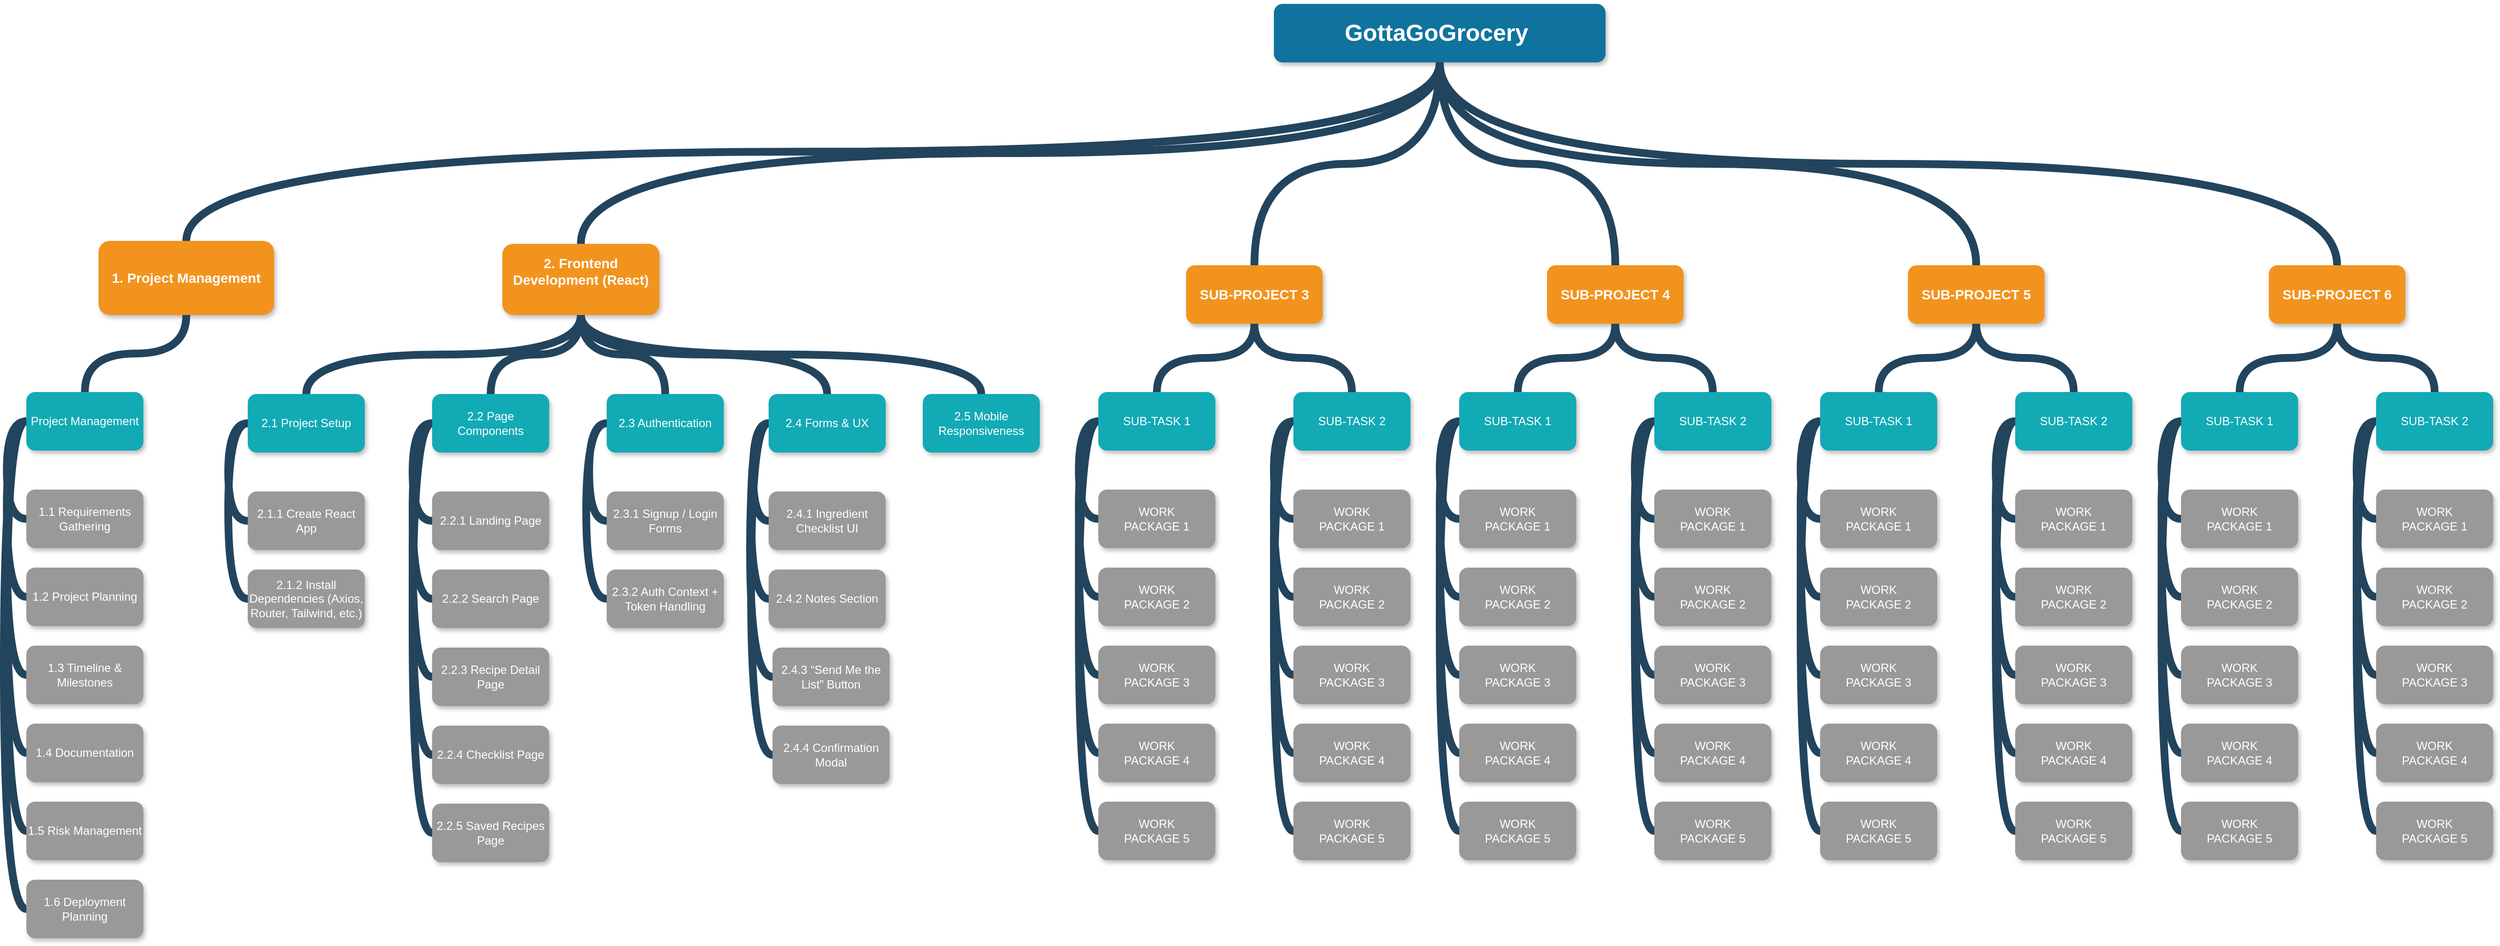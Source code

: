 <mxfile version="28.0.4">
  <diagram name="Page-1" id="riTdyIcI4bcscJIrnPK_">
    <mxGraphModel dx="2898" dy="1643" grid="0" gridSize="10" guides="1" tooltips="1" connect="1" arrows="1" fold="1" page="0" pageScale="1" pageWidth="850" pageHeight="1100" math="0" shadow="0">
      <root>
        <mxCell id="0" />
        <mxCell id="1" parent="0" />
        <mxCell id="iI49a13NivbOvA1MnXWD-1" value="GottaGoGrocery " style="whiteSpace=wrap;rounded=1;shadow=1;fillColor=#10739E;strokeColor=none;fontColor=#FFFFFF;fontStyle=1;fontSize=24" vertex="1" parent="1">
          <mxGeometry x="960" y="-128" width="340" height="60" as="geometry" />
        </mxCell>
        <mxCell id="iI49a13NivbOvA1MnXWD-2" value="1. Project Management" style="whiteSpace=wrap;rounded=1;fillColor=#F2931E;strokeColor=none;shadow=1;fontColor=#FFFFFF;fontStyle=1;fontSize=14" vertex="1" parent="1">
          <mxGeometry x="-245" y="115" width="180" height="76" as="geometry" />
        </mxCell>
        <mxCell id="iI49a13NivbOvA1MnXWD-3" value="2. Frontend Development (React)&#xa;" style="whiteSpace=wrap;rounded=1;fillColor=#F2931E;strokeColor=none;shadow=1;fontColor=#FFFFFF;fontStyle=1;fontSize=14" vertex="1" parent="1">
          <mxGeometry x="169" y="118" width="161" height="73" as="geometry" />
        </mxCell>
        <mxCell id="iI49a13NivbOvA1MnXWD-4" value="SUB-PROJECT 6" style="whiteSpace=wrap;rounded=1;fillColor=#F2931E;strokeColor=none;shadow=1;fontColor=#FFFFFF;fontStyle=1;fontSize=14" vertex="1" parent="1">
          <mxGeometry x="1980" y="140.0" width="140" height="60" as="geometry" />
        </mxCell>
        <mxCell id="iI49a13NivbOvA1MnXWD-5" value="SUB-PROJECT 3" style="whiteSpace=wrap;rounded=1;fillColor=#F2931E;strokeColor=none;shadow=1;fontColor=#FFFFFF;fontStyle=1;fontSize=14" vertex="1" parent="1">
          <mxGeometry x="870" y="140.0" width="140" height="60" as="geometry" />
        </mxCell>
        <mxCell id="iI49a13NivbOvA1MnXWD-6" value="SUB-PROJECT 4" style="whiteSpace=wrap;rounded=1;fillColor=#F2931E;strokeColor=none;shadow=1;fontColor=#FFFFFF;fontStyle=1;fontSize=14" vertex="1" parent="1">
          <mxGeometry x="1240" y="140.0" width="140" height="60" as="geometry" />
        </mxCell>
        <mxCell id="iI49a13NivbOvA1MnXWD-7" value="SUB-PROJECT 5" style="whiteSpace=wrap;rounded=1;fillColor=#F2931E;strokeColor=none;shadow=1;fontColor=#FFFFFF;fontStyle=1;fontSize=14" vertex="1" parent="1">
          <mxGeometry x="1610" y="140.0" width="140" height="60" as="geometry" />
        </mxCell>
        <mxCell id="iI49a13NivbOvA1MnXWD-8" value="Project Management" style="whiteSpace=wrap;rounded=1;fillColor=#12AAB5;strokeColor=none;shadow=1;fontColor=#FFFFFF;" vertex="1" parent="1">
          <mxGeometry x="-319" y="270.0" width="120" height="60" as="geometry" />
        </mxCell>
        <mxCell id="iI49a13NivbOvA1MnXWD-10" value="1.1 Requirements Gathering" style="whiteSpace=wrap;rounded=1;fillColor=#999999;strokeColor=none;shadow=1;fontColor=#FFFFFF;fontStyle=0" vertex="1" parent="1">
          <mxGeometry x="-319.0" y="370.0" width="120" height="60" as="geometry" />
        </mxCell>
        <mxCell id="iI49a13NivbOvA1MnXWD-11" value="1.2 Project Planning" style="whiteSpace=wrap;rounded=1;fillColor=#999999;strokeColor=none;shadow=1;fontColor=#FFFFFF;fontStyle=0" vertex="1" parent="1">
          <mxGeometry x="-319.0" y="450.0" width="120" height="60" as="geometry" />
        </mxCell>
        <mxCell id="iI49a13NivbOvA1MnXWD-12" value="1.3 Timeline &amp; Milestones" style="whiteSpace=wrap;rounded=1;fillColor=#999999;strokeColor=none;shadow=1;fontColor=#FFFFFF;fontStyle=0" vertex="1" parent="1">
          <mxGeometry x="-319.0" y="530.0" width="120" height="60" as="geometry" />
        </mxCell>
        <mxCell id="iI49a13NivbOvA1MnXWD-13" value="1.4 Documentation" style="whiteSpace=wrap;rounded=1;fillColor=#999999;strokeColor=none;shadow=1;fontColor=#FFFFFF;fontStyle=0" vertex="1" parent="1">
          <mxGeometry x="-319.0" y="610.0" width="120" height="60" as="geometry" />
        </mxCell>
        <mxCell id="iI49a13NivbOvA1MnXWD-14" value="1.5 Risk Management" style="whiteSpace=wrap;rounded=1;fillColor=#999999;strokeColor=none;shadow=1;fontColor=#FFFFFF;fontStyle=0" vertex="1" parent="1">
          <mxGeometry x="-319.0" y="690.0" width="120" height="60" as="geometry" />
        </mxCell>
        <mxCell id="iI49a13NivbOvA1MnXWD-20" value="2.1 Project Setup" style="whiteSpace=wrap;rounded=1;fillColor=#12AAB5;strokeColor=none;shadow=1;fontColor=#FFFFFF;" vertex="1" parent="1">
          <mxGeometry x="-92.0" y="272.0" width="120" height="60" as="geometry" />
        </mxCell>
        <mxCell id="iI49a13NivbOvA1MnXWD-21" value="2.2 Page Components" style="whiteSpace=wrap;rounded=1;fillColor=#12AAB5;strokeColor=none;shadow=1;fontColor=#FFFFFF;" vertex="1" parent="1">
          <mxGeometry x="97.0" y="272.0" width="120" height="60" as="geometry" />
        </mxCell>
        <mxCell id="iI49a13NivbOvA1MnXWD-22" value="2.1.1 Create React App" style="whiteSpace=wrap;rounded=1;fillColor=#999999;strokeColor=none;shadow=1;fontColor=#FFFFFF;fontStyle=0" vertex="1" parent="1">
          <mxGeometry x="-92.0" y="372.0" width="120" height="60" as="geometry" />
        </mxCell>
        <mxCell id="iI49a13NivbOvA1MnXWD-23" value="2.1.2 Install Dependencies (Axios, Router, Tailwind, etc.)" style="whiteSpace=wrap;rounded=1;fillColor=#999999;strokeColor=none;shadow=1;fontColor=#FFFFFF;fontStyle=0" vertex="1" parent="1">
          <mxGeometry x="-92.0" y="452.0" width="120" height="60" as="geometry" />
        </mxCell>
        <mxCell id="iI49a13NivbOvA1MnXWD-27" value="2.2.1 Landing Page" style="whiteSpace=wrap;rounded=1;fillColor=#999999;strokeColor=none;shadow=1;fontColor=#FFFFFF;fontStyle=0" vertex="1" parent="1">
          <mxGeometry x="97.0" y="372.0" width="120" height="60" as="geometry" />
        </mxCell>
        <mxCell id="iI49a13NivbOvA1MnXWD-28" value="2.2.2 Search Page" style="whiteSpace=wrap;rounded=1;fillColor=#999999;strokeColor=none;shadow=1;fontColor=#FFFFFF;fontStyle=0" vertex="1" parent="1">
          <mxGeometry x="97.0" y="452.0" width="120" height="60" as="geometry" />
        </mxCell>
        <mxCell id="iI49a13NivbOvA1MnXWD-29" value="2.2.3 Recipe Detail Page" style="whiteSpace=wrap;rounded=1;fillColor=#999999;strokeColor=none;shadow=1;fontColor=#FFFFFF;fontStyle=0" vertex="1" parent="1">
          <mxGeometry x="97.0" y="532.0" width="120" height="60" as="geometry" />
        </mxCell>
        <mxCell id="iI49a13NivbOvA1MnXWD-30" value="2.2.4 Checklist Page" style="whiteSpace=wrap;rounded=1;fillColor=#999999;strokeColor=none;shadow=1;fontColor=#FFFFFF;fontStyle=0" vertex="1" parent="1">
          <mxGeometry x="97.0" y="612.0" width="120" height="60" as="geometry" />
        </mxCell>
        <mxCell id="iI49a13NivbOvA1MnXWD-31" value="2.2.5 Saved Recipes Page" style="whiteSpace=wrap;rounded=1;fillColor=#999999;strokeColor=none;shadow=1;fontColor=#FFFFFF;fontStyle=0" vertex="1" parent="1">
          <mxGeometry x="97.0" y="692.0" width="120" height="60" as="geometry" />
        </mxCell>
        <mxCell id="iI49a13NivbOvA1MnXWD-32" value="" style="edgeStyle=elbowEdgeStyle;elbow=vertical;rounded=0;fontColor=#000000;endArrow=none;endFill=0;strokeWidth=8;strokeColor=#23445D;fontSize=12;startSize=8;endSize=8;curved=1;" edge="1" parent="1" source="iI49a13NivbOvA1MnXWD-2" target="iI49a13NivbOvA1MnXWD-8">
          <mxGeometry width="100" height="100" relative="1" as="geometry">
            <mxPoint x="-385" y="235" as="sourcePoint" />
            <mxPoint x="-285" y="135" as="targetPoint" />
          </mxGeometry>
        </mxCell>
        <mxCell id="iI49a13NivbOvA1MnXWD-34" value="" style="edgeStyle=elbowEdgeStyle;elbow=horizontal;rounded=0;fontColor=#000000;endArrow=none;endFill=0;strokeWidth=8;strokeColor=#23445D;fontSize=12;startSize=8;endSize=8;curved=1;" edge="1" parent="1" source="iI49a13NivbOvA1MnXWD-8" target="iI49a13NivbOvA1MnXWD-10">
          <mxGeometry width="100" height="100" relative="1" as="geometry">
            <mxPoint x="-379" y="450" as="sourcePoint" />
            <mxPoint x="-279" y="350" as="targetPoint" />
            <Array as="points">
              <mxPoint x="-339" y="350" />
            </Array>
          </mxGeometry>
        </mxCell>
        <mxCell id="iI49a13NivbOvA1MnXWD-35" value="" style="edgeStyle=elbowEdgeStyle;elbow=horizontal;rounded=0;fontColor=#000000;endArrow=none;endFill=0;strokeWidth=8;strokeColor=#23445D;fontSize=12;startSize=8;endSize=8;curved=1;" edge="1" parent="1" source="iI49a13NivbOvA1MnXWD-8" target="iI49a13NivbOvA1MnXWD-11">
          <mxGeometry width="100" height="100" relative="1" as="geometry">
            <mxPoint x="-309" y="310" as="sourcePoint" />
            <mxPoint x="-309" y="410" as="targetPoint" />
            <Array as="points">
              <mxPoint x="-339" y="370" />
            </Array>
          </mxGeometry>
        </mxCell>
        <mxCell id="iI49a13NivbOvA1MnXWD-36" value="" style="edgeStyle=elbowEdgeStyle;elbow=horizontal;rounded=0;fontColor=#000000;endArrow=none;endFill=0;strokeWidth=8;strokeColor=#23445D;fontSize=12;startSize=8;endSize=8;curved=1;" edge="1" parent="1" source="iI49a13NivbOvA1MnXWD-8" target="iI49a13NivbOvA1MnXWD-14">
          <mxGeometry width="100" height="100" relative="1" as="geometry">
            <mxPoint x="-309" y="310" as="sourcePoint" />
            <mxPoint x="-309" y="410" as="targetPoint" />
            <Array as="points">
              <mxPoint x="-339" y="510" />
            </Array>
          </mxGeometry>
        </mxCell>
        <mxCell id="iI49a13NivbOvA1MnXWD-37" value="" style="edgeStyle=elbowEdgeStyle;elbow=horizontal;rounded=0;fontColor=#000000;endArrow=none;endFill=0;strokeWidth=8;strokeColor=#23445D;fontSize=12;startSize=8;endSize=8;curved=1;" edge="1" parent="1" source="iI49a13NivbOvA1MnXWD-8" target="iI49a13NivbOvA1MnXWD-13">
          <mxGeometry width="100" height="100" relative="1" as="geometry">
            <mxPoint x="-289" y="330" as="sourcePoint" />
            <mxPoint x="-289" y="430" as="targetPoint" />
            <Array as="points">
              <mxPoint x="-339" y="380" />
            </Array>
          </mxGeometry>
        </mxCell>
        <mxCell id="iI49a13NivbOvA1MnXWD-38" value="" style="edgeStyle=elbowEdgeStyle;elbow=horizontal;rounded=0;fontColor=#000000;endArrow=none;endFill=0;strokeWidth=8;strokeColor=#23445D;fontSize=12;startSize=8;endSize=8;curved=1;" edge="1" parent="1" source="iI49a13NivbOvA1MnXWD-8" target="iI49a13NivbOvA1MnXWD-12">
          <mxGeometry width="100" height="100" relative="1" as="geometry">
            <mxPoint x="-279" y="340" as="sourcePoint" />
            <mxPoint x="-279" y="440" as="targetPoint" />
            <Array as="points">
              <mxPoint x="-339" y="400" />
            </Array>
          </mxGeometry>
        </mxCell>
        <mxCell id="iI49a13NivbOvA1MnXWD-44" value="" style="edgeStyle=elbowEdgeStyle;elbow=vertical;rounded=0;fontColor=#000000;endArrow=none;endFill=0;strokeWidth=8;strokeColor=#23445D;fontSize=12;startSize=8;endSize=8;curved=1;" edge="1" parent="1" source="iI49a13NivbOvA1MnXWD-3" target="iI49a13NivbOvA1MnXWD-20">
          <mxGeometry width="100" height="100" relative="1" as="geometry">
            <mxPoint x="-85" y="193.0" as="sourcePoint" />
            <mxPoint x="-185" y="263" as="targetPoint" />
          </mxGeometry>
        </mxCell>
        <mxCell id="iI49a13NivbOvA1MnXWD-45" value="" style="edgeStyle=elbowEdgeStyle;elbow=vertical;rounded=0;fontColor=#000000;endArrow=none;endFill=0;strokeWidth=8;strokeColor=#23445D;fontSize=12;startSize=8;endSize=8;curved=1;" edge="1" parent="1" source="iI49a13NivbOvA1MnXWD-3" target="iI49a13NivbOvA1MnXWD-21">
          <mxGeometry width="100" height="100" relative="1" as="geometry">
            <mxPoint x="-85" y="193.0" as="sourcePoint" />
            <mxPoint x="15" y="263" as="targetPoint" />
          </mxGeometry>
        </mxCell>
        <mxCell id="iI49a13NivbOvA1MnXWD-46" value="" style="edgeStyle=elbowEdgeStyle;elbow=horizontal;rounded=0;fontColor=#000000;endArrow=none;endFill=0;strokeWidth=8;strokeColor=#23445D;fontSize=12;startSize=8;endSize=8;curved=1;" edge="1" parent="1" source="iI49a13NivbOvA1MnXWD-20" target="iI49a13NivbOvA1MnXWD-22">
          <mxGeometry width="100" height="100" relative="1" as="geometry">
            <mxPoint x="-112" y="302.0" as="sourcePoint" />
            <mxPoint x="-102.0" y="402" as="targetPoint" />
            <Array as="points">
              <mxPoint x="-112" y="352" />
            </Array>
          </mxGeometry>
        </mxCell>
        <mxCell id="iI49a13NivbOvA1MnXWD-47" value="" style="edgeStyle=elbowEdgeStyle;elbow=horizontal;rounded=0;fontColor=#000000;endArrow=none;endFill=0;strokeWidth=8;strokeColor=#23445D;fontSize=12;startSize=8;endSize=8;curved=1;" edge="1" parent="1" source="iI49a13NivbOvA1MnXWD-20" target="iI49a13NivbOvA1MnXWD-23">
          <mxGeometry width="100" height="100" relative="1" as="geometry">
            <mxPoint x="-102" y="302" as="sourcePoint" />
            <mxPoint x="-102.0" y="482" as="targetPoint" />
            <Array as="points">
              <mxPoint x="-112" y="392" />
            </Array>
          </mxGeometry>
        </mxCell>
        <mxCell id="iI49a13NivbOvA1MnXWD-51" value="" style="edgeStyle=elbowEdgeStyle;elbow=horizontal;rounded=0;fontColor=#000000;endArrow=none;endFill=0;strokeWidth=8;strokeColor=#23445D;fontSize=12;startSize=8;endSize=8;curved=1;" edge="1" parent="1" source="iI49a13NivbOvA1MnXWD-21" target="iI49a13NivbOvA1MnXWD-27">
          <mxGeometry width="100" height="100" relative="1" as="geometry">
            <mxPoint x="67" y="302.0" as="sourcePoint" />
            <mxPoint x="77.0" y="402" as="targetPoint" />
            <Array as="points">
              <mxPoint x="77" y="352" />
            </Array>
          </mxGeometry>
        </mxCell>
        <mxCell id="iI49a13NivbOvA1MnXWD-52" value="" style="edgeStyle=elbowEdgeStyle;elbow=horizontal;rounded=0;fontColor=#000000;endArrow=none;endFill=0;strokeWidth=8;strokeColor=#23445D;fontSize=12;startSize=8;endSize=8;curved=1;" edge="1" parent="1" source="iI49a13NivbOvA1MnXWD-21" target="iI49a13NivbOvA1MnXWD-28">
          <mxGeometry width="100" height="100" relative="1" as="geometry">
            <mxPoint x="77" y="302" as="sourcePoint" />
            <mxPoint x="77.0" y="482" as="targetPoint" />
            <Array as="points">
              <mxPoint x="77" y="392" />
            </Array>
          </mxGeometry>
        </mxCell>
        <mxCell id="iI49a13NivbOvA1MnXWD-53" value="" style="edgeStyle=elbowEdgeStyle;elbow=horizontal;rounded=0;fontColor=#000000;endArrow=none;endFill=0;strokeWidth=8;strokeColor=#23445D;fontSize=12;startSize=8;endSize=8;curved=1;" edge="1" parent="1" source="iI49a13NivbOvA1MnXWD-21" target="iI49a13NivbOvA1MnXWD-31">
          <mxGeometry width="100" height="100" relative="1" as="geometry">
            <mxPoint x="77" y="302" as="sourcePoint" />
            <mxPoint x="77" y="722" as="targetPoint" />
            <Array as="points">
              <mxPoint x="77" y="512" />
            </Array>
          </mxGeometry>
        </mxCell>
        <mxCell id="iI49a13NivbOvA1MnXWD-54" value="" style="edgeStyle=elbowEdgeStyle;elbow=horizontal;rounded=0;fontColor=#000000;endArrow=none;endFill=0;strokeWidth=8;strokeColor=#23445D;fontSize=12;startSize=8;endSize=8;curved=1;" edge="1" parent="1" source="iI49a13NivbOvA1MnXWD-21" target="iI49a13NivbOvA1MnXWD-30">
          <mxGeometry width="100" height="100" relative="1" as="geometry">
            <mxPoint x="77" y="302" as="sourcePoint" />
            <mxPoint x="77" y="642" as="targetPoint" />
            <Array as="points">
              <mxPoint x="77" y="472" />
            </Array>
          </mxGeometry>
        </mxCell>
        <mxCell id="iI49a13NivbOvA1MnXWD-55" value="" style="edgeStyle=elbowEdgeStyle;elbow=horizontal;rounded=0;fontColor=#000000;endArrow=none;endFill=0;strokeWidth=8;strokeColor=#23445D;fontSize=12;startSize=8;endSize=8;curved=1;" edge="1" parent="1" source="iI49a13NivbOvA1MnXWD-21" target="iI49a13NivbOvA1MnXWD-29">
          <mxGeometry width="100" height="100" relative="1" as="geometry">
            <mxPoint x="77" y="302" as="sourcePoint" />
            <mxPoint x="77.0" y="562" as="targetPoint" />
            <Array as="points">
              <mxPoint x="77" y="442" />
            </Array>
          </mxGeometry>
        </mxCell>
        <mxCell id="iI49a13NivbOvA1MnXWD-56" value="SUB-TASK 1" style="whiteSpace=wrap;rounded=1;fillColor=#12AAB5;strokeColor=none;shadow=1;fontColor=#FFFFFF;" vertex="1" parent="1">
          <mxGeometry x="780.0" y="270.0" width="120" height="60" as="geometry" />
        </mxCell>
        <mxCell id="iI49a13NivbOvA1MnXWD-57" value="SUB-TASK 2" style="whiteSpace=wrap;rounded=1;fillColor=#12AAB5;strokeColor=none;shadow=1;fontColor=#FFFFFF;" vertex="1" parent="1">
          <mxGeometry x="980.0" y="270.0" width="120" height="60" as="geometry" />
        </mxCell>
        <mxCell id="iI49a13NivbOvA1MnXWD-58" value="WORK&#xa;PACKAGE 1" style="whiteSpace=wrap;rounded=1;fillColor=#999999;strokeColor=none;shadow=1;fontColor=#FFFFFF;fontStyle=0" vertex="1" parent="1">
          <mxGeometry x="780.0" y="370.0" width="120" height="60" as="geometry" />
        </mxCell>
        <mxCell id="iI49a13NivbOvA1MnXWD-59" value="WORK&#xa;PACKAGE 2" style="whiteSpace=wrap;rounded=1;fillColor=#999999;strokeColor=none;shadow=1;fontColor=#FFFFFF;fontStyle=0" vertex="1" parent="1">
          <mxGeometry x="780.0" y="450.0" width="120" height="60" as="geometry" />
        </mxCell>
        <mxCell id="iI49a13NivbOvA1MnXWD-60" value="WORK&#xa;PACKAGE 3" style="whiteSpace=wrap;rounded=1;fillColor=#999999;strokeColor=none;shadow=1;fontColor=#FFFFFF;fontStyle=0" vertex="1" parent="1">
          <mxGeometry x="780.0" y="530.0" width="120" height="60" as="geometry" />
        </mxCell>
        <mxCell id="iI49a13NivbOvA1MnXWD-61" value="WORK&#xa;PACKAGE 4" style="whiteSpace=wrap;rounded=1;fillColor=#999999;strokeColor=none;shadow=1;fontColor=#FFFFFF;fontStyle=0" vertex="1" parent="1">
          <mxGeometry x="780" y="610.0" width="120" height="60" as="geometry" />
        </mxCell>
        <mxCell id="iI49a13NivbOvA1MnXWD-62" value="WORK&#xa;PACKAGE 5" style="whiteSpace=wrap;rounded=1;fillColor=#999999;strokeColor=none;shadow=1;fontColor=#FFFFFF;fontStyle=0" vertex="1" parent="1">
          <mxGeometry x="780.0" y="690.0" width="120" height="60" as="geometry" />
        </mxCell>
        <mxCell id="iI49a13NivbOvA1MnXWD-63" value="WORK&#xa;PACKAGE 1" style="whiteSpace=wrap;rounded=1;fillColor=#999999;strokeColor=none;shadow=1;fontColor=#FFFFFF;fontStyle=0" vertex="1" parent="1">
          <mxGeometry x="980.0" y="370.0" width="120" height="60" as="geometry" />
        </mxCell>
        <mxCell id="iI49a13NivbOvA1MnXWD-64" value="WORK&#xa;PACKAGE 2" style="whiteSpace=wrap;rounded=1;fillColor=#999999;strokeColor=none;shadow=1;fontColor=#FFFFFF;fontStyle=0" vertex="1" parent="1">
          <mxGeometry x="980.0" y="450.0" width="120" height="60" as="geometry" />
        </mxCell>
        <mxCell id="iI49a13NivbOvA1MnXWD-65" value="WORK&#xa;PACKAGE 3" style="whiteSpace=wrap;rounded=1;fillColor=#999999;strokeColor=none;shadow=1;fontColor=#FFFFFF;fontStyle=0" vertex="1" parent="1">
          <mxGeometry x="980.0" y="530.0" width="120" height="60" as="geometry" />
        </mxCell>
        <mxCell id="iI49a13NivbOvA1MnXWD-66" value="WORK&#xa;PACKAGE 4" style="whiteSpace=wrap;rounded=1;fillColor=#999999;strokeColor=none;shadow=1;fontColor=#FFFFFF;fontStyle=0" vertex="1" parent="1">
          <mxGeometry x="980.0" y="610.0" width="120" height="60" as="geometry" />
        </mxCell>
        <mxCell id="iI49a13NivbOvA1MnXWD-67" value="WORK&#xa;PACKAGE 5" style="whiteSpace=wrap;rounded=1;fillColor=#999999;strokeColor=none;shadow=1;fontColor=#FFFFFF;fontStyle=0" vertex="1" parent="1">
          <mxGeometry x="980.0" y="690.0" width="120" height="60" as="geometry" />
        </mxCell>
        <mxCell id="iI49a13NivbOvA1MnXWD-68" value="" style="edgeStyle=elbowEdgeStyle;elbow=horizontal;rounded=0;fontColor=#000000;endArrow=none;endFill=0;strokeWidth=8;strokeColor=#23445D;fontSize=12;startSize=8;endSize=8;curved=1;" edge="1" parent="1" source="iI49a13NivbOvA1MnXWD-56" target="iI49a13NivbOvA1MnXWD-58">
          <mxGeometry width="100" height="100" relative="1" as="geometry">
            <mxPoint x="760" y="300.0" as="sourcePoint" />
            <mxPoint x="770.0" y="400" as="targetPoint" />
            <Array as="points">
              <mxPoint x="760" y="350" />
            </Array>
          </mxGeometry>
        </mxCell>
        <mxCell id="iI49a13NivbOvA1MnXWD-69" value="" style="edgeStyle=elbowEdgeStyle;elbow=horizontal;rounded=0;fontColor=#000000;endArrow=none;endFill=0;strokeWidth=8;strokeColor=#23445D;fontSize=12;startSize=8;endSize=8;curved=1;" edge="1" parent="1" source="iI49a13NivbOvA1MnXWD-56" target="iI49a13NivbOvA1MnXWD-59">
          <mxGeometry width="100" height="100" relative="1" as="geometry">
            <mxPoint x="770" y="300" as="sourcePoint" />
            <mxPoint x="770.0" y="480" as="targetPoint" />
            <Array as="points">
              <mxPoint x="760" y="390" />
            </Array>
          </mxGeometry>
        </mxCell>
        <mxCell id="iI49a13NivbOvA1MnXWD-70" value="" style="edgeStyle=elbowEdgeStyle;elbow=horizontal;rounded=0;fontColor=#000000;endArrow=none;endFill=0;strokeWidth=8;strokeColor=#23445D;fontSize=12;startSize=8;endSize=8;curved=1;" edge="1" parent="1" source="iI49a13NivbOvA1MnXWD-56" target="iI49a13NivbOvA1MnXWD-62">
          <mxGeometry width="100" height="100" relative="1" as="geometry">
            <mxPoint x="770" y="300" as="sourcePoint" />
            <mxPoint x="770" y="720" as="targetPoint" />
            <Array as="points">
              <mxPoint x="760" y="520" />
            </Array>
          </mxGeometry>
        </mxCell>
        <mxCell id="iI49a13NivbOvA1MnXWD-71" value="" style="edgeStyle=elbowEdgeStyle;elbow=horizontal;rounded=0;fontColor=#000000;endArrow=none;endFill=0;strokeWidth=8;strokeColor=#23445D;fontSize=12;startSize=8;endSize=8;curved=1;" edge="1" parent="1" source="iI49a13NivbOvA1MnXWD-56" target="iI49a13NivbOvA1MnXWD-61">
          <mxGeometry width="100" height="100" relative="1" as="geometry">
            <mxPoint x="770" y="300" as="sourcePoint" />
            <mxPoint x="770" y="640" as="targetPoint" />
            <Array as="points">
              <mxPoint x="760" y="470" />
            </Array>
          </mxGeometry>
        </mxCell>
        <mxCell id="iI49a13NivbOvA1MnXWD-72" value="" style="edgeStyle=elbowEdgeStyle;elbow=horizontal;rounded=0;fontColor=#000000;endArrow=none;endFill=0;strokeWidth=8;strokeColor=#23445D;fontSize=12;startSize=8;endSize=8;curved=1;" edge="1" parent="1" source="iI49a13NivbOvA1MnXWD-56" target="iI49a13NivbOvA1MnXWD-60">
          <mxGeometry width="100" height="100" relative="1" as="geometry">
            <mxPoint x="770" y="300" as="sourcePoint" />
            <mxPoint x="770.0" y="560" as="targetPoint" />
            <Array as="points">
              <mxPoint x="760" y="440" />
            </Array>
          </mxGeometry>
        </mxCell>
        <mxCell id="iI49a13NivbOvA1MnXWD-73" value="" style="edgeStyle=elbowEdgeStyle;elbow=horizontal;rounded=0;fontColor=#000000;endArrow=none;endFill=0;strokeWidth=8;strokeColor=#23445D;fontSize=12;startSize=8;endSize=8;curved=1;" edge="1" parent="1" source="iI49a13NivbOvA1MnXWD-57" target="iI49a13NivbOvA1MnXWD-63">
          <mxGeometry width="100" height="100" relative="1" as="geometry">
            <mxPoint x="950" y="300.0" as="sourcePoint" />
            <mxPoint x="960.0" y="400" as="targetPoint" />
            <Array as="points">
              <mxPoint x="960" y="350" />
            </Array>
          </mxGeometry>
        </mxCell>
        <mxCell id="iI49a13NivbOvA1MnXWD-74" value="" style="edgeStyle=elbowEdgeStyle;elbow=horizontal;rounded=0;fontColor=#000000;endArrow=none;endFill=0;strokeWidth=8;strokeColor=#23445D;fontSize=12;startSize=8;endSize=8;curved=1;" edge="1" parent="1" source="iI49a13NivbOvA1MnXWD-57" target="iI49a13NivbOvA1MnXWD-64">
          <mxGeometry width="100" height="100" relative="1" as="geometry">
            <mxPoint x="960" y="300" as="sourcePoint" />
            <mxPoint x="960.0" y="480" as="targetPoint" />
            <Array as="points">
              <mxPoint x="960" y="390" />
            </Array>
          </mxGeometry>
        </mxCell>
        <mxCell id="iI49a13NivbOvA1MnXWD-75" value="" style="edgeStyle=elbowEdgeStyle;elbow=horizontal;rounded=0;fontColor=#000000;endArrow=none;endFill=0;strokeWidth=8;strokeColor=#23445D;fontSize=12;startSize=8;endSize=8;curved=1;" edge="1" parent="1" source="iI49a13NivbOvA1MnXWD-57" target="iI49a13NivbOvA1MnXWD-67">
          <mxGeometry width="100" height="100" relative="1" as="geometry">
            <mxPoint x="960" y="300" as="sourcePoint" />
            <mxPoint x="960" y="720" as="targetPoint" />
            <Array as="points">
              <mxPoint x="960" y="510" />
            </Array>
          </mxGeometry>
        </mxCell>
        <mxCell id="iI49a13NivbOvA1MnXWD-76" value="" style="edgeStyle=elbowEdgeStyle;elbow=horizontal;rounded=0;fontColor=#000000;endArrow=none;endFill=0;strokeWidth=8;strokeColor=#23445D;fontSize=12;startSize=8;endSize=8;curved=1;" edge="1" parent="1" source="iI49a13NivbOvA1MnXWD-57" target="iI49a13NivbOvA1MnXWD-66">
          <mxGeometry width="100" height="100" relative="1" as="geometry">
            <mxPoint x="960" y="300" as="sourcePoint" />
            <mxPoint x="960" y="640" as="targetPoint" />
            <Array as="points">
              <mxPoint x="960" y="470" />
            </Array>
          </mxGeometry>
        </mxCell>
        <mxCell id="iI49a13NivbOvA1MnXWD-77" value="" style="edgeStyle=elbowEdgeStyle;elbow=horizontal;rounded=0;fontColor=#000000;endArrow=none;endFill=0;strokeWidth=8;strokeColor=#23445D;fontSize=12;startSize=8;endSize=8;curved=1;" edge="1" parent="1" source="iI49a13NivbOvA1MnXWD-57" target="iI49a13NivbOvA1MnXWD-65">
          <mxGeometry width="100" height="100" relative="1" as="geometry">
            <mxPoint x="960" y="300" as="sourcePoint" />
            <mxPoint x="960.0" y="560" as="targetPoint" />
            <Array as="points">
              <mxPoint x="960" y="440" />
            </Array>
          </mxGeometry>
        </mxCell>
        <mxCell id="iI49a13NivbOvA1MnXWD-78" value="SUB-TASK 1" style="whiteSpace=wrap;rounded=1;fillColor=#12AAB5;strokeColor=none;shadow=1;fontColor=#FFFFFF;" vertex="1" parent="1">
          <mxGeometry x="1150.0" y="270.0" width="120" height="60" as="geometry" />
        </mxCell>
        <mxCell id="iI49a13NivbOvA1MnXWD-79" value="SUB-TASK 2" style="whiteSpace=wrap;rounded=1;fillColor=#12AAB5;strokeColor=none;shadow=1;fontColor=#FFFFFF;" vertex="1" parent="1">
          <mxGeometry x="1350.0" y="270.0" width="120" height="60" as="geometry" />
        </mxCell>
        <mxCell id="iI49a13NivbOvA1MnXWD-80" value="WORK&#xa;PACKAGE 1" style="whiteSpace=wrap;rounded=1;fillColor=#999999;strokeColor=none;shadow=1;fontColor=#FFFFFF;fontStyle=0" vertex="1" parent="1">
          <mxGeometry x="1150.0" y="370.0" width="120" height="60" as="geometry" />
        </mxCell>
        <mxCell id="iI49a13NivbOvA1MnXWD-81" value="WORK&#xa;PACKAGE 2" style="whiteSpace=wrap;rounded=1;fillColor=#999999;strokeColor=none;shadow=1;fontColor=#FFFFFF;fontStyle=0" vertex="1" parent="1">
          <mxGeometry x="1150" y="450.0" width="120" height="60" as="geometry" />
        </mxCell>
        <mxCell id="iI49a13NivbOvA1MnXWD-82" value="WORK&#xa;PACKAGE 3" style="whiteSpace=wrap;rounded=1;fillColor=#999999;strokeColor=none;shadow=1;fontColor=#FFFFFF;fontStyle=0" vertex="1" parent="1">
          <mxGeometry x="1150.0" y="530.0" width="120" height="60" as="geometry" />
        </mxCell>
        <mxCell id="iI49a13NivbOvA1MnXWD-83" value="WORK&#xa;PACKAGE 4" style="whiteSpace=wrap;rounded=1;fillColor=#999999;strokeColor=none;shadow=1;fontColor=#FFFFFF;fontStyle=0" vertex="1" parent="1">
          <mxGeometry x="1150" y="610.0" width="120" height="60" as="geometry" />
        </mxCell>
        <mxCell id="iI49a13NivbOvA1MnXWD-84" value="WORK&#xa;PACKAGE 5" style="whiteSpace=wrap;rounded=1;fillColor=#999999;strokeColor=none;shadow=1;fontColor=#FFFFFF;fontStyle=0" vertex="1" parent="1">
          <mxGeometry x="1150" y="690.0" width="120" height="60" as="geometry" />
        </mxCell>
        <mxCell id="iI49a13NivbOvA1MnXWD-85" value="WORK&#xa;PACKAGE 1" style="whiteSpace=wrap;rounded=1;fillColor=#999999;strokeColor=none;shadow=1;fontColor=#FFFFFF;fontStyle=0" vertex="1" parent="1">
          <mxGeometry x="1350.0" y="370.0" width="120" height="60" as="geometry" />
        </mxCell>
        <mxCell id="iI49a13NivbOvA1MnXWD-86" value="WORK&#xa;PACKAGE 2" style="whiteSpace=wrap;rounded=1;fillColor=#999999;strokeColor=none;shadow=1;fontColor=#FFFFFF;fontStyle=0" vertex="1" parent="1">
          <mxGeometry x="1350.0" y="450.0" width="120" height="60" as="geometry" />
        </mxCell>
        <mxCell id="iI49a13NivbOvA1MnXWD-87" value="WORK&#xa;PACKAGE 3" style="whiteSpace=wrap;rounded=1;fillColor=#999999;strokeColor=none;shadow=1;fontColor=#FFFFFF;fontStyle=0" vertex="1" parent="1">
          <mxGeometry x="1350.0" y="530.0" width="120" height="60" as="geometry" />
        </mxCell>
        <mxCell id="iI49a13NivbOvA1MnXWD-88" value="WORK&#xa;PACKAGE 4" style="whiteSpace=wrap;rounded=1;fillColor=#999999;strokeColor=none;shadow=1;fontColor=#FFFFFF;fontStyle=0" vertex="1" parent="1">
          <mxGeometry x="1350.0" y="610.0" width="120" height="60" as="geometry" />
        </mxCell>
        <mxCell id="iI49a13NivbOvA1MnXWD-89" value="WORK&#xa;PACKAGE 5" style="whiteSpace=wrap;rounded=1;fillColor=#999999;strokeColor=none;shadow=1;fontColor=#FFFFFF;fontStyle=0" vertex="1" parent="1">
          <mxGeometry x="1350.0" y="690.0" width="120" height="60" as="geometry" />
        </mxCell>
        <mxCell id="iI49a13NivbOvA1MnXWD-90" value="" style="edgeStyle=elbowEdgeStyle;elbow=horizontal;rounded=0;fontColor=#000000;endArrow=none;endFill=0;strokeWidth=8;strokeColor=#23445D;fontSize=12;startSize=8;endSize=8;curved=1;" edge="1" parent="1" source="iI49a13NivbOvA1MnXWD-78" target="iI49a13NivbOvA1MnXWD-80">
          <mxGeometry width="100" height="100" relative="1" as="geometry">
            <mxPoint x="1130" y="300.0" as="sourcePoint" />
            <mxPoint x="1140.0" y="400.0" as="targetPoint" />
            <Array as="points">
              <mxPoint x="1130" y="350.0" />
            </Array>
          </mxGeometry>
        </mxCell>
        <mxCell id="iI49a13NivbOvA1MnXWD-91" value="" style="edgeStyle=elbowEdgeStyle;elbow=horizontal;rounded=0;fontColor=#000000;endArrow=none;endFill=0;strokeWidth=8;strokeColor=#23445D;fontSize=12;startSize=8;endSize=8;curved=1;" edge="1" parent="1" source="iI49a13NivbOvA1MnXWD-78" target="iI49a13NivbOvA1MnXWD-81">
          <mxGeometry width="100" height="100" relative="1" as="geometry">
            <mxPoint x="1140" y="300.0" as="sourcePoint" />
            <mxPoint x="1140.0" y="480.0" as="targetPoint" />
            <Array as="points">
              <mxPoint x="1130" y="390.0" />
            </Array>
          </mxGeometry>
        </mxCell>
        <mxCell id="iI49a13NivbOvA1MnXWD-92" value="" style="edgeStyle=elbowEdgeStyle;elbow=horizontal;rounded=0;fontColor=#000000;endArrow=none;endFill=0;strokeWidth=8;strokeColor=#23445D;fontSize=12;startSize=8;endSize=8;curved=1;" edge="1" parent="1" source="iI49a13NivbOvA1MnXWD-78" target="iI49a13NivbOvA1MnXWD-84">
          <mxGeometry width="100" height="100" relative="1" as="geometry">
            <mxPoint x="1140" y="300.0" as="sourcePoint" />
            <mxPoint x="1140" y="720.0" as="targetPoint" />
            <Array as="points">
              <mxPoint x="1130" y="520.0" />
            </Array>
          </mxGeometry>
        </mxCell>
        <mxCell id="iI49a13NivbOvA1MnXWD-93" value="" style="edgeStyle=elbowEdgeStyle;elbow=horizontal;rounded=0;fontColor=#000000;endArrow=none;endFill=0;strokeWidth=8;strokeColor=#23445D;fontSize=12;startSize=8;endSize=8;curved=1;" edge="1" parent="1" source="iI49a13NivbOvA1MnXWD-78" target="iI49a13NivbOvA1MnXWD-83">
          <mxGeometry width="100" height="100" relative="1" as="geometry">
            <mxPoint x="1140" y="300.0" as="sourcePoint" />
            <mxPoint x="1140" y="640.0" as="targetPoint" />
            <Array as="points">
              <mxPoint x="1130" y="470.0" />
            </Array>
          </mxGeometry>
        </mxCell>
        <mxCell id="iI49a13NivbOvA1MnXWD-94" value="" style="edgeStyle=elbowEdgeStyle;elbow=horizontal;rounded=0;fontColor=#000000;endArrow=none;endFill=0;strokeWidth=8;strokeColor=#23445D;fontSize=12;startSize=8;endSize=8;curved=1;" edge="1" parent="1" source="iI49a13NivbOvA1MnXWD-78" target="iI49a13NivbOvA1MnXWD-82">
          <mxGeometry width="100" height="100" relative="1" as="geometry">
            <mxPoint x="1140" y="300.0" as="sourcePoint" />
            <mxPoint x="1140.0" y="560.0" as="targetPoint" />
            <Array as="points">
              <mxPoint x="1130" y="440.0" />
            </Array>
          </mxGeometry>
        </mxCell>
        <mxCell id="iI49a13NivbOvA1MnXWD-95" value="" style="edgeStyle=elbowEdgeStyle;elbow=horizontal;rounded=0;fontColor=#000000;endArrow=none;endFill=0;strokeWidth=8;strokeColor=#23445D;fontSize=12;startSize=8;endSize=8;curved=1;" edge="1" parent="1" source="iI49a13NivbOvA1MnXWD-79" target="iI49a13NivbOvA1MnXWD-85">
          <mxGeometry width="100" height="100" relative="1" as="geometry">
            <mxPoint x="1320" y="300.0" as="sourcePoint" />
            <mxPoint x="1330.0" y="400.0" as="targetPoint" />
            <Array as="points">
              <mxPoint x="1330" y="350.0" />
            </Array>
          </mxGeometry>
        </mxCell>
        <mxCell id="iI49a13NivbOvA1MnXWD-96" value="" style="edgeStyle=elbowEdgeStyle;elbow=horizontal;rounded=0;fontColor=#000000;endArrow=none;endFill=0;strokeWidth=8;strokeColor=#23445D;fontSize=12;startSize=8;endSize=8;curved=1;" edge="1" parent="1" source="iI49a13NivbOvA1MnXWD-79" target="iI49a13NivbOvA1MnXWD-86">
          <mxGeometry width="100" height="100" relative="1" as="geometry">
            <mxPoint x="1330" y="300.0" as="sourcePoint" />
            <mxPoint x="1330.0" y="480.0" as="targetPoint" />
            <Array as="points">
              <mxPoint x="1330" y="390.0" />
            </Array>
          </mxGeometry>
        </mxCell>
        <mxCell id="iI49a13NivbOvA1MnXWD-97" value="" style="edgeStyle=elbowEdgeStyle;elbow=horizontal;rounded=0;fontColor=#000000;endArrow=none;endFill=0;strokeWidth=8;strokeColor=#23445D;fontSize=12;startSize=8;endSize=8;curved=1;" edge="1" parent="1" source="iI49a13NivbOvA1MnXWD-79" target="iI49a13NivbOvA1MnXWD-89">
          <mxGeometry width="100" height="100" relative="1" as="geometry">
            <mxPoint x="1330" y="300.0" as="sourcePoint" />
            <mxPoint x="1330" y="720.0" as="targetPoint" />
            <Array as="points">
              <mxPoint x="1330" y="510.0" />
            </Array>
          </mxGeometry>
        </mxCell>
        <mxCell id="iI49a13NivbOvA1MnXWD-98" value="" style="edgeStyle=elbowEdgeStyle;elbow=horizontal;rounded=0;fontColor=#000000;endArrow=none;endFill=0;strokeWidth=8;strokeColor=#23445D;fontSize=12;startSize=8;endSize=8;curved=1;" edge="1" parent="1" source="iI49a13NivbOvA1MnXWD-79" target="iI49a13NivbOvA1MnXWD-88">
          <mxGeometry width="100" height="100" relative="1" as="geometry">
            <mxPoint x="1330" y="300.0" as="sourcePoint" />
            <mxPoint x="1330" y="640.0" as="targetPoint" />
            <Array as="points">
              <mxPoint x="1330" y="470.0" />
            </Array>
          </mxGeometry>
        </mxCell>
        <mxCell id="iI49a13NivbOvA1MnXWD-99" value="" style="edgeStyle=elbowEdgeStyle;elbow=horizontal;rounded=0;fontColor=#000000;endArrow=none;endFill=0;strokeWidth=8;strokeColor=#23445D;fontSize=12;startSize=8;endSize=8;curved=1;" edge="1" parent="1" source="iI49a13NivbOvA1MnXWD-79" target="iI49a13NivbOvA1MnXWD-87">
          <mxGeometry width="100" height="100" relative="1" as="geometry">
            <mxPoint x="1330" y="300.0" as="sourcePoint" />
            <mxPoint x="1330.0" y="560.0" as="targetPoint" />
            <Array as="points">
              <mxPoint x="1330" y="440.0" />
            </Array>
          </mxGeometry>
        </mxCell>
        <mxCell id="iI49a13NivbOvA1MnXWD-100" value="SUB-TASK 1" style="whiteSpace=wrap;rounded=1;fillColor=#12AAB5;strokeColor=none;shadow=1;fontColor=#FFFFFF;" vertex="1" parent="1">
          <mxGeometry x="1520.0" y="270.0" width="120" height="60" as="geometry" />
        </mxCell>
        <mxCell id="iI49a13NivbOvA1MnXWD-101" value="SUB-TASK 2" style="whiteSpace=wrap;rounded=1;fillColor=#12AAB5;strokeColor=none;shadow=1;fontColor=#FFFFFF;" vertex="1" parent="1">
          <mxGeometry x="1720.0" y="270.0" width="120" height="60" as="geometry" />
        </mxCell>
        <mxCell id="iI49a13NivbOvA1MnXWD-102" value="WORK&#xa;PACKAGE 1" style="whiteSpace=wrap;rounded=1;fillColor=#999999;strokeColor=none;shadow=1;fontColor=#FFFFFF;fontStyle=0" vertex="1" parent="1">
          <mxGeometry x="1520.0" y="370.0" width="120" height="60" as="geometry" />
        </mxCell>
        <mxCell id="iI49a13NivbOvA1MnXWD-103" value="WORK&#xa;PACKAGE 2" style="whiteSpace=wrap;rounded=1;fillColor=#999999;strokeColor=none;shadow=1;fontColor=#FFFFFF;fontStyle=0" vertex="1" parent="1">
          <mxGeometry x="1520" y="450.0" width="120" height="60" as="geometry" />
        </mxCell>
        <mxCell id="iI49a13NivbOvA1MnXWD-104" value="WORK&#xa;PACKAGE 3" style="whiteSpace=wrap;rounded=1;fillColor=#999999;strokeColor=none;shadow=1;fontColor=#FFFFFF;fontStyle=0" vertex="1" parent="1">
          <mxGeometry x="1520.0" y="530.0" width="120" height="60" as="geometry" />
        </mxCell>
        <mxCell id="iI49a13NivbOvA1MnXWD-105" value="WORK&#xa;PACKAGE 4" style="whiteSpace=wrap;rounded=1;fillColor=#999999;strokeColor=none;shadow=1;fontColor=#FFFFFF;fontStyle=0" vertex="1" parent="1">
          <mxGeometry x="1520" y="610.0" width="120" height="60" as="geometry" />
        </mxCell>
        <mxCell id="iI49a13NivbOvA1MnXWD-106" value="WORK&#xa;PACKAGE 5" style="whiteSpace=wrap;rounded=1;fillColor=#999999;strokeColor=none;shadow=1;fontColor=#FFFFFF;fontStyle=0" vertex="1" parent="1">
          <mxGeometry x="1520" y="690.0" width="120" height="60" as="geometry" />
        </mxCell>
        <mxCell id="iI49a13NivbOvA1MnXWD-107" value="WORK&#xa;PACKAGE 1" style="whiteSpace=wrap;rounded=1;fillColor=#999999;strokeColor=none;shadow=1;fontColor=#FFFFFF;fontStyle=0" vertex="1" parent="1">
          <mxGeometry x="1720.0" y="370.0" width="120" height="60" as="geometry" />
        </mxCell>
        <mxCell id="iI49a13NivbOvA1MnXWD-108" value="WORK&#xa;PACKAGE 2" style="whiteSpace=wrap;rounded=1;fillColor=#999999;strokeColor=none;shadow=1;fontColor=#FFFFFF;fontStyle=0" vertex="1" parent="1">
          <mxGeometry x="1720.0" y="450.0" width="120" height="60" as="geometry" />
        </mxCell>
        <mxCell id="iI49a13NivbOvA1MnXWD-109" value="WORK&#xa;PACKAGE 3" style="whiteSpace=wrap;rounded=1;fillColor=#999999;strokeColor=none;shadow=1;fontColor=#FFFFFF;fontStyle=0" vertex="1" parent="1">
          <mxGeometry x="1720.0" y="530.0" width="120" height="60" as="geometry" />
        </mxCell>
        <mxCell id="iI49a13NivbOvA1MnXWD-110" value="WORK&#xa;PACKAGE 4" style="whiteSpace=wrap;rounded=1;fillColor=#999999;strokeColor=none;shadow=1;fontColor=#FFFFFF;fontStyle=0" vertex="1" parent="1">
          <mxGeometry x="1720.0" y="610.0" width="120" height="60" as="geometry" />
        </mxCell>
        <mxCell id="iI49a13NivbOvA1MnXWD-111" value="WORK&#xa;PACKAGE 5" style="whiteSpace=wrap;rounded=1;fillColor=#999999;strokeColor=none;shadow=1;fontColor=#FFFFFF;fontStyle=0" vertex="1" parent="1">
          <mxGeometry x="1720.0" y="690.0" width="120" height="60" as="geometry" />
        </mxCell>
        <mxCell id="iI49a13NivbOvA1MnXWD-112" value="" style="edgeStyle=elbowEdgeStyle;elbow=horizontal;rounded=0;fontColor=#000000;endArrow=none;endFill=0;strokeWidth=8;strokeColor=#23445D;fontSize=12;startSize=8;endSize=8;curved=1;" edge="1" parent="1" source="iI49a13NivbOvA1MnXWD-100" target="iI49a13NivbOvA1MnXWD-102">
          <mxGeometry width="100" height="100" relative="1" as="geometry">
            <mxPoint x="1500" y="300.0" as="sourcePoint" />
            <mxPoint x="1510.0" y="400.0" as="targetPoint" />
            <Array as="points">
              <mxPoint x="1500" y="350.0" />
            </Array>
          </mxGeometry>
        </mxCell>
        <mxCell id="iI49a13NivbOvA1MnXWD-113" value="" style="edgeStyle=elbowEdgeStyle;elbow=horizontal;rounded=0;fontColor=#000000;endArrow=none;endFill=0;strokeWidth=8;strokeColor=#23445D;fontSize=12;startSize=8;endSize=8;curved=1;" edge="1" parent="1" source="iI49a13NivbOvA1MnXWD-100" target="iI49a13NivbOvA1MnXWD-103">
          <mxGeometry width="100" height="100" relative="1" as="geometry">
            <mxPoint x="1510" y="300.0" as="sourcePoint" />
            <mxPoint x="1510.0" y="480.0" as="targetPoint" />
            <Array as="points">
              <mxPoint x="1500" y="390.0" />
            </Array>
          </mxGeometry>
        </mxCell>
        <mxCell id="iI49a13NivbOvA1MnXWD-114" value="" style="edgeStyle=elbowEdgeStyle;elbow=horizontal;rounded=0;fontColor=#000000;endArrow=none;endFill=0;strokeWidth=8;strokeColor=#23445D;fontSize=12;startSize=8;endSize=8;curved=1;" edge="1" parent="1" source="iI49a13NivbOvA1MnXWD-100" target="iI49a13NivbOvA1MnXWD-106">
          <mxGeometry width="100" height="100" relative="1" as="geometry">
            <mxPoint x="1510" y="300.0" as="sourcePoint" />
            <mxPoint x="1510" y="720.0" as="targetPoint" />
            <Array as="points">
              <mxPoint x="1500" y="520.0" />
            </Array>
          </mxGeometry>
        </mxCell>
        <mxCell id="iI49a13NivbOvA1MnXWD-115" value="" style="edgeStyle=elbowEdgeStyle;elbow=horizontal;rounded=0;fontColor=#000000;endArrow=none;endFill=0;strokeWidth=8;strokeColor=#23445D;fontSize=12;startSize=8;endSize=8;curved=1;" edge="1" parent="1" source="iI49a13NivbOvA1MnXWD-100" target="iI49a13NivbOvA1MnXWD-105">
          <mxGeometry width="100" height="100" relative="1" as="geometry">
            <mxPoint x="1510" y="300.0" as="sourcePoint" />
            <mxPoint x="1510" y="640.0" as="targetPoint" />
            <Array as="points">
              <mxPoint x="1500" y="470.0" />
            </Array>
          </mxGeometry>
        </mxCell>
        <mxCell id="iI49a13NivbOvA1MnXWD-116" value="" style="edgeStyle=elbowEdgeStyle;elbow=horizontal;rounded=0;fontColor=#000000;endArrow=none;endFill=0;strokeWidth=8;strokeColor=#23445D;fontSize=12;startSize=8;endSize=8;curved=1;" edge="1" parent="1" source="iI49a13NivbOvA1MnXWD-100" target="iI49a13NivbOvA1MnXWD-104">
          <mxGeometry width="100" height="100" relative="1" as="geometry">
            <mxPoint x="1510" y="300.0" as="sourcePoint" />
            <mxPoint x="1510.0" y="560.0" as="targetPoint" />
            <Array as="points">
              <mxPoint x="1500" y="440.0" />
            </Array>
          </mxGeometry>
        </mxCell>
        <mxCell id="iI49a13NivbOvA1MnXWD-117" value="" style="edgeStyle=elbowEdgeStyle;elbow=horizontal;rounded=0;fontColor=#000000;endArrow=none;endFill=0;strokeWidth=8;strokeColor=#23445D;fontSize=12;startSize=8;endSize=8;curved=1;" edge="1" parent="1" source="iI49a13NivbOvA1MnXWD-101" target="iI49a13NivbOvA1MnXWD-107">
          <mxGeometry width="100" height="100" relative="1" as="geometry">
            <mxPoint x="1690" y="300.0" as="sourcePoint" />
            <mxPoint x="1700.0" y="400.0" as="targetPoint" />
            <Array as="points">
              <mxPoint x="1700" y="350.0" />
            </Array>
          </mxGeometry>
        </mxCell>
        <mxCell id="iI49a13NivbOvA1MnXWD-118" value="" style="edgeStyle=elbowEdgeStyle;elbow=horizontal;rounded=0;fontColor=#000000;endArrow=none;endFill=0;strokeWidth=8;strokeColor=#23445D;fontSize=12;startSize=8;endSize=8;curved=1;" edge="1" parent="1" source="iI49a13NivbOvA1MnXWD-101" target="iI49a13NivbOvA1MnXWD-108">
          <mxGeometry width="100" height="100" relative="1" as="geometry">
            <mxPoint x="1700" y="300.0" as="sourcePoint" />
            <mxPoint x="1700.0" y="480.0" as="targetPoint" />
            <Array as="points">
              <mxPoint x="1700" y="390.0" />
            </Array>
          </mxGeometry>
        </mxCell>
        <mxCell id="iI49a13NivbOvA1MnXWD-119" value="" style="edgeStyle=elbowEdgeStyle;elbow=horizontal;rounded=0;fontColor=#000000;endArrow=none;endFill=0;strokeWidth=8;strokeColor=#23445D;fontSize=12;startSize=8;endSize=8;curved=1;" edge="1" parent="1" source="iI49a13NivbOvA1MnXWD-101" target="iI49a13NivbOvA1MnXWD-111">
          <mxGeometry width="100" height="100" relative="1" as="geometry">
            <mxPoint x="1700" y="300.0" as="sourcePoint" />
            <mxPoint x="1700" y="720.0" as="targetPoint" />
            <Array as="points">
              <mxPoint x="1700" y="510.0" />
            </Array>
          </mxGeometry>
        </mxCell>
        <mxCell id="iI49a13NivbOvA1MnXWD-120" value="" style="edgeStyle=elbowEdgeStyle;elbow=horizontal;rounded=0;fontColor=#000000;endArrow=none;endFill=0;strokeWidth=8;strokeColor=#23445D;fontSize=12;startSize=8;endSize=8;curved=1;" edge="1" parent="1" source="iI49a13NivbOvA1MnXWD-101" target="iI49a13NivbOvA1MnXWD-110">
          <mxGeometry width="100" height="100" relative="1" as="geometry">
            <mxPoint x="1700" y="300.0" as="sourcePoint" />
            <mxPoint x="1700" y="640.0" as="targetPoint" />
            <Array as="points">
              <mxPoint x="1700" y="470.0" />
            </Array>
          </mxGeometry>
        </mxCell>
        <mxCell id="iI49a13NivbOvA1MnXWD-121" value="" style="edgeStyle=elbowEdgeStyle;elbow=horizontal;rounded=0;fontColor=#000000;endArrow=none;endFill=0;strokeWidth=8;strokeColor=#23445D;fontSize=12;startSize=8;endSize=8;curved=1;" edge="1" parent="1" source="iI49a13NivbOvA1MnXWD-101" target="iI49a13NivbOvA1MnXWD-109">
          <mxGeometry width="100" height="100" relative="1" as="geometry">
            <mxPoint x="1700" y="300.0" as="sourcePoint" />
            <mxPoint x="1700.0" y="560.0" as="targetPoint" />
            <Array as="points">
              <mxPoint x="1700" y="440.0" />
            </Array>
          </mxGeometry>
        </mxCell>
        <mxCell id="iI49a13NivbOvA1MnXWD-122" value="SUB-TASK 1" style="whiteSpace=wrap;rounded=1;fillColor=#12AAB5;strokeColor=none;shadow=1;fontColor=#FFFFFF;" vertex="1" parent="1">
          <mxGeometry x="1890.0" y="270.0" width="120" height="60" as="geometry" />
        </mxCell>
        <mxCell id="iI49a13NivbOvA1MnXWD-123" value="SUB-TASK 2" style="whiteSpace=wrap;rounded=1;fillColor=#12AAB5;strokeColor=none;shadow=1;fontColor=#FFFFFF;" vertex="1" parent="1">
          <mxGeometry x="2090" y="270.0" width="120" height="60" as="geometry" />
        </mxCell>
        <mxCell id="iI49a13NivbOvA1MnXWD-124" value="WORK&#xa;PACKAGE 1" style="whiteSpace=wrap;rounded=1;fillColor=#999999;strokeColor=none;shadow=1;fontColor=#FFFFFF;fontStyle=0" vertex="1" parent="1">
          <mxGeometry x="1890.0" y="370.0" width="120" height="60" as="geometry" />
        </mxCell>
        <mxCell id="iI49a13NivbOvA1MnXWD-125" value="WORK&#xa;PACKAGE 2" style="whiteSpace=wrap;rounded=1;fillColor=#999999;strokeColor=none;shadow=1;fontColor=#FFFFFF;fontStyle=0" vertex="1" parent="1">
          <mxGeometry x="1890" y="450.0" width="120" height="60" as="geometry" />
        </mxCell>
        <mxCell id="iI49a13NivbOvA1MnXWD-126" value="WORK&#xa;PACKAGE 3" style="whiteSpace=wrap;rounded=1;fillColor=#999999;strokeColor=none;shadow=1;fontColor=#FFFFFF;fontStyle=0" vertex="1" parent="1">
          <mxGeometry x="1890.0" y="530.0" width="120" height="60" as="geometry" />
        </mxCell>
        <mxCell id="iI49a13NivbOvA1MnXWD-127" value="WORK&#xa;PACKAGE 4" style="whiteSpace=wrap;rounded=1;fillColor=#999999;strokeColor=none;shadow=1;fontColor=#FFFFFF;fontStyle=0" vertex="1" parent="1">
          <mxGeometry x="1890" y="610.0" width="120" height="60" as="geometry" />
        </mxCell>
        <mxCell id="iI49a13NivbOvA1MnXWD-128" value="WORK&#xa;PACKAGE 5" style="whiteSpace=wrap;rounded=1;fillColor=#999999;strokeColor=none;shadow=1;fontColor=#FFFFFF;fontStyle=0" vertex="1" parent="1">
          <mxGeometry x="1890" y="690.0" width="120" height="60" as="geometry" />
        </mxCell>
        <mxCell id="iI49a13NivbOvA1MnXWD-129" value="WORK&#xa;PACKAGE 1" style="whiteSpace=wrap;rounded=1;fillColor=#999999;strokeColor=none;shadow=1;fontColor=#FFFFFF;fontStyle=0" vertex="1" parent="1">
          <mxGeometry x="2090.0" y="370.0" width="120" height="60" as="geometry" />
        </mxCell>
        <mxCell id="iI49a13NivbOvA1MnXWD-130" value="WORK&#xa;PACKAGE 2" style="whiteSpace=wrap;rounded=1;fillColor=#999999;strokeColor=none;shadow=1;fontColor=#FFFFFF;fontStyle=0" vertex="1" parent="1">
          <mxGeometry x="2090.0" y="450.0" width="120" height="60" as="geometry" />
        </mxCell>
        <mxCell id="iI49a13NivbOvA1MnXWD-131" value="WORK&#xa;PACKAGE 3" style="whiteSpace=wrap;rounded=1;fillColor=#999999;strokeColor=none;shadow=1;fontColor=#FFFFFF;fontStyle=0" vertex="1" parent="1">
          <mxGeometry x="2090.0" y="530.0" width="120" height="60" as="geometry" />
        </mxCell>
        <mxCell id="iI49a13NivbOvA1MnXWD-132" value="WORK&#xa;PACKAGE 4" style="whiteSpace=wrap;rounded=1;fillColor=#999999;strokeColor=none;shadow=1;fontColor=#FFFFFF;fontStyle=0" vertex="1" parent="1">
          <mxGeometry x="2090.0" y="610.0" width="120" height="60" as="geometry" />
        </mxCell>
        <mxCell id="iI49a13NivbOvA1MnXWD-133" value="WORK&#xa;PACKAGE 5" style="whiteSpace=wrap;rounded=1;fillColor=#999999;strokeColor=none;shadow=1;fontColor=#FFFFFF;fontStyle=0" vertex="1" parent="1">
          <mxGeometry x="2090" y="690.0" width="120" height="60" as="geometry" />
        </mxCell>
        <mxCell id="iI49a13NivbOvA1MnXWD-134" value="" style="edgeStyle=elbowEdgeStyle;elbow=horizontal;rounded=0;fontColor=#000000;endArrow=none;endFill=0;strokeWidth=8;strokeColor=#23445D;fontSize=12;startSize=8;endSize=8;curved=1;" edge="1" parent="1" source="iI49a13NivbOvA1MnXWD-122" target="iI49a13NivbOvA1MnXWD-124">
          <mxGeometry width="100" height="100" relative="1" as="geometry">
            <mxPoint x="1870" y="300.0" as="sourcePoint" />
            <mxPoint x="1880.0" y="400.0" as="targetPoint" />
            <Array as="points">
              <mxPoint x="1870" y="350.0" />
            </Array>
          </mxGeometry>
        </mxCell>
        <mxCell id="iI49a13NivbOvA1MnXWD-135" value="" style="edgeStyle=elbowEdgeStyle;elbow=horizontal;rounded=0;fontColor=#000000;endArrow=none;endFill=0;strokeWidth=8;strokeColor=#23445D;fontSize=12;startSize=8;endSize=8;curved=1;" edge="1" parent="1" source="iI49a13NivbOvA1MnXWD-122" target="iI49a13NivbOvA1MnXWD-125">
          <mxGeometry width="100" height="100" relative="1" as="geometry">
            <mxPoint x="1880" y="300.0" as="sourcePoint" />
            <mxPoint x="1880.0" y="480.0" as="targetPoint" />
            <Array as="points">
              <mxPoint x="1870" y="390.0" />
            </Array>
          </mxGeometry>
        </mxCell>
        <mxCell id="iI49a13NivbOvA1MnXWD-136" value="" style="edgeStyle=elbowEdgeStyle;elbow=horizontal;rounded=0;fontColor=#000000;endArrow=none;endFill=0;strokeWidth=8;strokeColor=#23445D;fontSize=12;startSize=8;endSize=8;curved=1;" edge="1" parent="1" source="iI49a13NivbOvA1MnXWD-122" target="iI49a13NivbOvA1MnXWD-128">
          <mxGeometry width="100" height="100" relative="1" as="geometry">
            <mxPoint x="1880" y="300.0" as="sourcePoint" />
            <mxPoint x="1880" y="720.0" as="targetPoint" />
            <Array as="points">
              <mxPoint x="1870" y="520.0" />
            </Array>
          </mxGeometry>
        </mxCell>
        <mxCell id="iI49a13NivbOvA1MnXWD-137" value="" style="edgeStyle=elbowEdgeStyle;elbow=horizontal;rounded=0;fontColor=#000000;endArrow=none;endFill=0;strokeWidth=8;strokeColor=#23445D;fontSize=12;startSize=8;endSize=8;curved=1;" edge="1" parent="1" source="iI49a13NivbOvA1MnXWD-122" target="iI49a13NivbOvA1MnXWD-127">
          <mxGeometry width="100" height="100" relative="1" as="geometry">
            <mxPoint x="1880" y="300.0" as="sourcePoint" />
            <mxPoint x="1880" y="640.0" as="targetPoint" />
            <Array as="points">
              <mxPoint x="1870" y="470.0" />
            </Array>
          </mxGeometry>
        </mxCell>
        <mxCell id="iI49a13NivbOvA1MnXWD-138" value="" style="edgeStyle=elbowEdgeStyle;elbow=horizontal;rounded=0;fontColor=#000000;endArrow=none;endFill=0;strokeWidth=8;strokeColor=#23445D;fontSize=12;startSize=8;endSize=8;curved=1;" edge="1" parent="1" source="iI49a13NivbOvA1MnXWD-122" target="iI49a13NivbOvA1MnXWD-126">
          <mxGeometry width="100" height="100" relative="1" as="geometry">
            <mxPoint x="1880" y="300.0" as="sourcePoint" />
            <mxPoint x="1880.0" y="560.0" as="targetPoint" />
            <Array as="points">
              <mxPoint x="1870" y="440.0" />
            </Array>
          </mxGeometry>
        </mxCell>
        <mxCell id="iI49a13NivbOvA1MnXWD-139" value="" style="edgeStyle=elbowEdgeStyle;elbow=horizontal;rounded=0;fontColor=#000000;endArrow=none;endFill=0;strokeWidth=8;strokeColor=#23445D;fontSize=12;startSize=8;endSize=8;curved=1;" edge="1" parent="1" source="iI49a13NivbOvA1MnXWD-123" target="iI49a13NivbOvA1MnXWD-129">
          <mxGeometry width="100" height="100" relative="1" as="geometry">
            <mxPoint x="2060" y="300.0" as="sourcePoint" />
            <mxPoint x="2070.0" y="400.0" as="targetPoint" />
            <Array as="points">
              <mxPoint x="2070" y="350.0" />
            </Array>
          </mxGeometry>
        </mxCell>
        <mxCell id="iI49a13NivbOvA1MnXWD-140" value="" style="edgeStyle=elbowEdgeStyle;elbow=horizontal;rounded=0;fontColor=#000000;endArrow=none;endFill=0;strokeWidth=8;strokeColor=#23445D;fontSize=12;startSize=8;endSize=8;curved=1;" edge="1" parent="1" source="iI49a13NivbOvA1MnXWD-123" target="iI49a13NivbOvA1MnXWD-130">
          <mxGeometry width="100" height="100" relative="1" as="geometry">
            <mxPoint x="2070" y="300.0" as="sourcePoint" />
            <mxPoint x="2070" y="480.0" as="targetPoint" />
            <Array as="points">
              <mxPoint x="2070" y="390.0" />
            </Array>
          </mxGeometry>
        </mxCell>
        <mxCell id="iI49a13NivbOvA1MnXWD-141" value="" style="edgeStyle=elbowEdgeStyle;elbow=horizontal;rounded=0;fontColor=#000000;endArrow=none;endFill=0;strokeWidth=8;strokeColor=#23445D;fontSize=12;startSize=8;endSize=8;curved=1;" edge="1" parent="1" source="iI49a13NivbOvA1MnXWD-123" target="iI49a13NivbOvA1MnXWD-133">
          <mxGeometry width="100" height="100" relative="1" as="geometry">
            <mxPoint x="2070" y="300.0" as="sourcePoint" />
            <mxPoint x="2070" y="720.0" as="targetPoint" />
            <Array as="points">
              <mxPoint x="2070" y="510.0" />
            </Array>
          </mxGeometry>
        </mxCell>
        <mxCell id="iI49a13NivbOvA1MnXWD-142" value="" style="edgeStyle=elbowEdgeStyle;elbow=horizontal;rounded=0;fontColor=#000000;endArrow=none;endFill=0;strokeWidth=8;strokeColor=#23445D;fontSize=12;startSize=8;endSize=8;curved=1;" edge="1" parent="1" source="iI49a13NivbOvA1MnXWD-123" target="iI49a13NivbOvA1MnXWD-132">
          <mxGeometry width="100" height="100" relative="1" as="geometry">
            <mxPoint x="2070" y="300.0" as="sourcePoint" />
            <mxPoint x="2070" y="640.0" as="targetPoint" />
            <Array as="points">
              <mxPoint x="2070" y="470.0" />
            </Array>
          </mxGeometry>
        </mxCell>
        <mxCell id="iI49a13NivbOvA1MnXWD-143" value="" style="edgeStyle=elbowEdgeStyle;elbow=horizontal;rounded=0;fontColor=#000000;endArrow=none;endFill=0;strokeWidth=8;strokeColor=#23445D;fontSize=12;startSize=8;endSize=8;curved=1;" edge="1" parent="1" source="iI49a13NivbOvA1MnXWD-123" target="iI49a13NivbOvA1MnXWD-131">
          <mxGeometry width="100" height="100" relative="1" as="geometry">
            <mxPoint x="2070" y="300.0" as="sourcePoint" />
            <mxPoint x="2070" y="560.0" as="targetPoint" />
            <Array as="points">
              <mxPoint x="2070" y="440.0" />
            </Array>
          </mxGeometry>
        </mxCell>
        <mxCell id="iI49a13NivbOvA1MnXWD-144" value="" style="edgeStyle=elbowEdgeStyle;elbow=vertical;rounded=0;fontColor=#000000;endArrow=none;endFill=0;strokeWidth=8;strokeColor=#23445D;fontSize=12;startSize=8;endSize=8;curved=1;" edge="1" parent="1" source="iI49a13NivbOvA1MnXWD-5" target="iI49a13NivbOvA1MnXWD-56">
          <mxGeometry width="100" height="100" relative="1" as="geometry">
            <mxPoint x="750" y="240" as="sourcePoint" />
            <mxPoint x="850" y="140" as="targetPoint" />
          </mxGeometry>
        </mxCell>
        <mxCell id="iI49a13NivbOvA1MnXWD-145" value="" style="edgeStyle=elbowEdgeStyle;elbow=vertical;rounded=0;fontColor=#000000;endArrow=none;endFill=0;strokeWidth=8;strokeColor=#23445D;fontSize=12;startSize=8;endSize=8;curved=1;" edge="1" parent="1" source="iI49a13NivbOvA1MnXWD-5" target="iI49a13NivbOvA1MnXWD-57">
          <mxGeometry width="100" height="100" relative="1" as="geometry">
            <mxPoint x="1000" y="250" as="sourcePoint" />
            <mxPoint x="1100" y="150" as="targetPoint" />
          </mxGeometry>
        </mxCell>
        <mxCell id="iI49a13NivbOvA1MnXWD-146" value="" style="edgeStyle=elbowEdgeStyle;elbow=vertical;rounded=0;fontColor=#000000;endArrow=none;endFill=0;strokeWidth=8;strokeColor=#23445D;fontSize=12;startSize=8;endSize=8;curved=1;" edge="1" parent="1" source="iI49a13NivbOvA1MnXWD-6" target="iI49a13NivbOvA1MnXWD-78">
          <mxGeometry width="100" height="100" relative="1" as="geometry">
            <mxPoint x="1310" y="270" as="sourcePoint" />
            <mxPoint x="1210" y="160" as="targetPoint" />
          </mxGeometry>
        </mxCell>
        <mxCell id="iI49a13NivbOvA1MnXWD-147" value="" style="edgeStyle=elbowEdgeStyle;elbow=vertical;rounded=0;fontColor=#000000;endArrow=none;endFill=0;strokeWidth=8;strokeColor=#23445D;fontSize=12;startSize=8;endSize=8;curved=1;" edge="1" parent="1" source="iI49a13NivbOvA1MnXWD-6" target="iI49a13NivbOvA1MnXWD-79">
          <mxGeometry width="100" height="100" relative="1" as="geometry">
            <mxPoint x="1400" y="260" as="sourcePoint" />
            <mxPoint x="1500" y="160" as="targetPoint" />
          </mxGeometry>
        </mxCell>
        <mxCell id="iI49a13NivbOvA1MnXWD-148" value="" style="edgeStyle=elbowEdgeStyle;elbow=vertical;rounded=0;fontColor=#000000;endArrow=none;endFill=0;strokeWidth=8;strokeColor=#23445D;fontSize=12;startSize=8;endSize=8;curved=1;" edge="1" parent="1" source="iI49a13NivbOvA1MnXWD-7" target="iI49a13NivbOvA1MnXWD-100">
          <mxGeometry width="100" height="100" relative="1" as="geometry">
            <mxPoint x="1520" y="260" as="sourcePoint" />
            <mxPoint x="1620" y="160" as="targetPoint" />
          </mxGeometry>
        </mxCell>
        <mxCell id="iI49a13NivbOvA1MnXWD-149" value="" style="edgeStyle=elbowEdgeStyle;elbow=vertical;rounded=0;fontColor=#000000;endArrow=none;endFill=0;strokeWidth=8;strokeColor=#23445D;fontSize=12;startSize=8;endSize=8;curved=1;" edge="1" parent="1" source="iI49a13NivbOvA1MnXWD-7" target="iI49a13NivbOvA1MnXWD-101">
          <mxGeometry width="100" height="100" relative="1" as="geometry">
            <mxPoint x="1750" y="260" as="sourcePoint" />
            <mxPoint x="1850" y="160" as="targetPoint" />
          </mxGeometry>
        </mxCell>
        <mxCell id="iI49a13NivbOvA1MnXWD-150" value="" style="edgeStyle=elbowEdgeStyle;elbow=vertical;rounded=0;fontColor=#000000;endArrow=none;endFill=0;strokeWidth=8;strokeColor=#23445D;fontSize=12;startSize=8;endSize=8;curved=1;" edge="1" parent="1" source="iI49a13NivbOvA1MnXWD-4" target="iI49a13NivbOvA1MnXWD-122">
          <mxGeometry width="100" height="100" relative="1" as="geometry">
            <mxPoint x="1870" y="260" as="sourcePoint" />
            <mxPoint x="1970" y="160" as="targetPoint" />
          </mxGeometry>
        </mxCell>
        <mxCell id="iI49a13NivbOvA1MnXWD-151" value="" style="edgeStyle=elbowEdgeStyle;elbow=vertical;rounded=0;fontColor=#000000;endArrow=none;endFill=0;strokeWidth=8;strokeColor=#23445D;fontSize=12;startSize=8;endSize=8;curved=1;" edge="1" parent="1" source="iI49a13NivbOvA1MnXWD-4" target="iI49a13NivbOvA1MnXWD-123">
          <mxGeometry width="100" height="100" relative="1" as="geometry">
            <mxPoint x="2130" y="260" as="sourcePoint" />
            <mxPoint x="2230" y="160" as="targetPoint" />
          </mxGeometry>
        </mxCell>
        <mxCell id="iI49a13NivbOvA1MnXWD-152" value="" style="edgeStyle=elbowEdgeStyle;elbow=vertical;rounded=0;fontColor=#000000;endArrow=none;endFill=0;strokeWidth=8;strokeColor=#23445D;fontSize=12;startSize=8;endSize=8;curved=1;" edge="1" parent="1" source="iI49a13NivbOvA1MnXWD-1" target="iI49a13NivbOvA1MnXWD-2">
          <mxGeometry width="100" height="100" relative="1" as="geometry">
            <mxPoint x="510" y="110" as="sourcePoint" />
            <mxPoint x="610" y="10" as="targetPoint" />
          </mxGeometry>
        </mxCell>
        <mxCell id="iI49a13NivbOvA1MnXWD-153" value="" style="edgeStyle=elbowEdgeStyle;elbow=vertical;rounded=0;fontColor=#000000;endArrow=none;endFill=0;strokeWidth=8;strokeColor=#23445D;fontSize=12;startSize=8;endSize=8;curved=1;" edge="1" parent="1" source="iI49a13NivbOvA1MnXWD-1" target="iI49a13NivbOvA1MnXWD-3">
          <mxGeometry width="100" height="100" relative="1" as="geometry">
            <mxPoint x="520" y="120" as="sourcePoint" />
            <mxPoint x="620" y="20" as="targetPoint" />
          </mxGeometry>
        </mxCell>
        <mxCell id="iI49a13NivbOvA1MnXWD-154" value="" style="edgeStyle=elbowEdgeStyle;elbow=vertical;rounded=0;fontColor=#000000;endArrow=none;endFill=0;strokeWidth=8;strokeColor=#23445D;fontSize=12;startSize=8;endSize=8;curved=1;" edge="1" parent="1" source="iI49a13NivbOvA1MnXWD-1" target="iI49a13NivbOvA1MnXWD-5">
          <mxGeometry width="100" height="100" relative="1" as="geometry">
            <mxPoint x="530" y="130" as="sourcePoint" />
            <mxPoint x="630" y="30" as="targetPoint" />
          </mxGeometry>
        </mxCell>
        <mxCell id="iI49a13NivbOvA1MnXWD-155" value="" style="edgeStyle=elbowEdgeStyle;elbow=vertical;rounded=0;fontColor=#000000;endArrow=none;endFill=0;strokeWidth=8;strokeColor=#23445D;fontSize=12;startSize=8;endSize=8;curved=1;" edge="1" parent="1" source="iI49a13NivbOvA1MnXWD-1" target="iI49a13NivbOvA1MnXWD-6">
          <mxGeometry width="100" height="100" relative="1" as="geometry">
            <mxPoint x="540" y="140" as="sourcePoint" />
            <mxPoint x="640" y="40" as="targetPoint" />
          </mxGeometry>
        </mxCell>
        <mxCell id="iI49a13NivbOvA1MnXWD-156" value="" style="edgeStyle=elbowEdgeStyle;elbow=vertical;rounded=0;fontColor=#000000;endArrow=none;endFill=0;strokeWidth=8;strokeColor=#23445D;fontSize=12;startSize=8;endSize=8;curved=1;" edge="1" parent="1" source="iI49a13NivbOvA1MnXWD-1" target="iI49a13NivbOvA1MnXWD-7">
          <mxGeometry width="100" height="100" relative="1" as="geometry">
            <mxPoint x="550" y="150" as="sourcePoint" />
            <mxPoint x="650" y="50" as="targetPoint" />
          </mxGeometry>
        </mxCell>
        <mxCell id="iI49a13NivbOvA1MnXWD-157" value="" style="edgeStyle=elbowEdgeStyle;elbow=vertical;rounded=0;fontColor=#000000;endArrow=none;endFill=0;strokeWidth=8;strokeColor=#23445D;fontSize=12;startSize=8;endSize=8;curved=1;" edge="1" parent="1" source="iI49a13NivbOvA1MnXWD-1" target="iI49a13NivbOvA1MnXWD-4">
          <mxGeometry width="100" height="100" relative="1" as="geometry">
            <mxPoint x="560" y="160" as="sourcePoint" />
            <mxPoint x="660" y="60" as="targetPoint" />
          </mxGeometry>
        </mxCell>
        <mxCell id="iI49a13NivbOvA1MnXWD-166" value="1.6 Deployment Planning" style="whiteSpace=wrap;rounded=1;fillColor=#999999;strokeColor=none;shadow=1;fontColor=#FFFFFF;fontStyle=0" vertex="1" parent="1">
          <mxGeometry x="-319" y="770" width="120" height="60" as="geometry" />
        </mxCell>
        <mxCell id="iI49a13NivbOvA1MnXWD-167" value="" style="edgeStyle=elbowEdgeStyle;elbow=horizontal;rounded=0;fontColor=#000000;endArrow=none;endFill=0;strokeWidth=8;strokeColor=#23445D;fontSize=12;startSize=8;endSize=8;curved=1;exitX=0;exitY=0.5;exitDx=0;exitDy=0;entryX=0;entryY=0.5;entryDx=0;entryDy=0;" edge="1" parent="1" source="iI49a13NivbOvA1MnXWD-8" target="iI49a13NivbOvA1MnXWD-166">
          <mxGeometry width="100" height="100" relative="1" as="geometry">
            <mxPoint x="-445" y="340" as="sourcePoint" />
            <mxPoint x="-445" y="760" as="targetPoint" />
            <Array as="points">
              <mxPoint x="-342" y="552" />
            </Array>
          </mxGeometry>
        </mxCell>
        <mxCell id="iI49a13NivbOvA1MnXWD-168" value="2.3 Authentication" style="whiteSpace=wrap;rounded=1;fillColor=#12AAB5;strokeColor=none;shadow=1;fontColor=#FFFFFF;" vertex="1" parent="1">
          <mxGeometry x="276.0" y="272" width="120" height="60" as="geometry" />
        </mxCell>
        <mxCell id="iI49a13NivbOvA1MnXWD-169" value="2.3.1 Signup / Login Forms" style="whiteSpace=wrap;rounded=1;fillColor=#999999;strokeColor=none;shadow=1;fontColor=#FFFFFF;fontStyle=0" vertex="1" parent="1">
          <mxGeometry x="276" y="372" width="120" height="60" as="geometry" />
        </mxCell>
        <mxCell id="iI49a13NivbOvA1MnXWD-170" value="2.3.2 Auth Context + Token Handling" style="whiteSpace=wrap;rounded=1;fillColor=#999999;strokeColor=none;shadow=1;fontColor=#FFFFFF;fontStyle=0" vertex="1" parent="1">
          <mxGeometry x="276.0" y="452" width="120" height="60" as="geometry" />
        </mxCell>
        <mxCell id="iI49a13NivbOvA1MnXWD-174" value="" style="edgeStyle=elbowEdgeStyle;elbow=vertical;rounded=0;fontColor=#000000;endArrow=none;endFill=0;strokeWidth=8;strokeColor=#23445D;fontSize=12;startSize=8;endSize=8;curved=1;exitX=0.5;exitY=1;exitDx=0;exitDy=0;entryX=0.5;entryY=0;entryDx=0;entryDy=0;" edge="1" parent="1" source="iI49a13NivbOvA1MnXWD-3" target="iI49a13NivbOvA1MnXWD-168">
          <mxGeometry width="100" height="100" relative="1" as="geometry">
            <mxPoint x="375" y="232" as="sourcePoint" />
            <mxPoint x="282" y="313" as="targetPoint" />
          </mxGeometry>
        </mxCell>
        <mxCell id="iI49a13NivbOvA1MnXWD-175" value="" style="edgeStyle=elbowEdgeStyle;elbow=horizontal;rounded=0;fontColor=#000000;endArrow=none;endFill=0;strokeWidth=8;strokeColor=#23445D;fontSize=12;startSize=8;endSize=8;curved=1;exitX=0;exitY=0.5;exitDx=0;exitDy=0;entryX=0;entryY=0.5;entryDx=0;entryDy=0;" edge="1" parent="1" source="iI49a13NivbOvA1MnXWD-168" target="iI49a13NivbOvA1MnXWD-169">
          <mxGeometry width="100" height="100" relative="1" as="geometry">
            <mxPoint x="171" y="328" as="sourcePoint" />
            <mxPoint x="171" y="588" as="targetPoint" />
            <Array as="points">
              <mxPoint x="258" y="345" />
            </Array>
          </mxGeometry>
        </mxCell>
        <mxCell id="iI49a13NivbOvA1MnXWD-176" value="" style="edgeStyle=elbowEdgeStyle;elbow=horizontal;rounded=0;fontColor=#000000;endArrow=none;endFill=0;strokeWidth=8;strokeColor=#23445D;fontSize=12;startSize=8;endSize=8;curved=1;exitX=0;exitY=0.5;exitDx=0;exitDy=0;entryX=0;entryY=0.5;entryDx=0;entryDy=0;" edge="1" parent="1" source="iI49a13NivbOvA1MnXWD-168" target="iI49a13NivbOvA1MnXWD-170">
          <mxGeometry width="100" height="100" relative="1" as="geometry">
            <mxPoint x="273" y="339" as="sourcePoint" />
            <mxPoint x="273" y="439" as="targetPoint" />
            <Array as="points">
              <mxPoint x="255" y="382" />
            </Array>
          </mxGeometry>
        </mxCell>
        <mxCell id="iI49a13NivbOvA1MnXWD-177" value="2.4 Forms &amp; UX" style="whiteSpace=wrap;rounded=1;fillColor=#12AAB5;strokeColor=none;shadow=1;fontColor=#FFFFFF;" vertex="1" parent="1">
          <mxGeometry x="442.0" y="272" width="120" height="60" as="geometry" />
        </mxCell>
        <mxCell id="iI49a13NivbOvA1MnXWD-178" value="2.4.1 Ingredient Checklist UI" style="whiteSpace=wrap;rounded=1;fillColor=#999999;strokeColor=none;shadow=1;fontColor=#FFFFFF;fontStyle=0" vertex="1" parent="1">
          <mxGeometry x="442" y="372" width="120" height="60" as="geometry" />
        </mxCell>
        <mxCell id="iI49a13NivbOvA1MnXWD-179" value="2.4.2 Notes Section" style="whiteSpace=wrap;rounded=1;fillColor=#999999;strokeColor=none;shadow=1;fontColor=#FFFFFF;fontStyle=0" vertex="1" parent="1">
          <mxGeometry x="442.0" y="452" width="120" height="60" as="geometry" />
        </mxCell>
        <mxCell id="iI49a13NivbOvA1MnXWD-180" value="2.4.3 “Send Me the List” Button" style="whiteSpace=wrap;rounded=1;fillColor=#999999;strokeColor=none;shadow=1;fontColor=#FFFFFF;fontStyle=0" vertex="1" parent="1">
          <mxGeometry x="446" y="532" width="120" height="60" as="geometry" />
        </mxCell>
        <mxCell id="iI49a13NivbOvA1MnXWD-181" value="2.4.4 Confirmation Modal" style="whiteSpace=wrap;rounded=1;fillColor=#999999;strokeColor=none;shadow=1;fontColor=#FFFFFF;fontStyle=0" vertex="1" parent="1">
          <mxGeometry x="446.0" y="612" width="120" height="60" as="geometry" />
        </mxCell>
        <mxCell id="iI49a13NivbOvA1MnXWD-182" value="2.5 Mobile Responsiveness" style="whiteSpace=wrap;rounded=1;fillColor=#12AAB5;strokeColor=none;shadow=1;fontColor=#FFFFFF;" vertex="1" parent="1">
          <mxGeometry x="600" y="272" width="120" height="60" as="geometry" />
        </mxCell>
        <mxCell id="iI49a13NivbOvA1MnXWD-183" value="" style="edgeStyle=elbowEdgeStyle;elbow=vertical;rounded=0;fontColor=#000000;endArrow=none;endFill=0;strokeWidth=8;strokeColor=#23445D;fontSize=12;startSize=8;endSize=8;curved=1;exitX=0.5;exitY=1;exitDx=0;exitDy=0;entryX=0.5;entryY=0;entryDx=0;entryDy=0;" edge="1" parent="1" source="iI49a13NivbOvA1MnXWD-3" target="iI49a13NivbOvA1MnXWD-177">
          <mxGeometry width="100" height="100" relative="1" as="geometry">
            <mxPoint x="308" y="241" as="sourcePoint" />
            <mxPoint x="394" y="322" as="targetPoint" />
          </mxGeometry>
        </mxCell>
        <mxCell id="iI49a13NivbOvA1MnXWD-184" value="" style="edgeStyle=elbowEdgeStyle;elbow=horizontal;rounded=0;fontColor=#000000;endArrow=none;endFill=0;strokeWidth=8;strokeColor=#23445D;fontSize=12;startSize=8;endSize=8;curved=1;exitX=0;exitY=0.5;exitDx=0;exitDy=0;entryX=0;entryY=0.5;entryDx=0;entryDy=0;" edge="1" parent="1" source="iI49a13NivbOvA1MnXWD-177" target="iI49a13NivbOvA1MnXWD-178">
          <mxGeometry width="100" height="100" relative="1" as="geometry">
            <mxPoint x="364" y="406" as="sourcePoint" />
            <mxPoint x="364" y="586" as="targetPoint" />
            <Array as="points">
              <mxPoint x="426" y="359" />
            </Array>
          </mxGeometry>
        </mxCell>
        <mxCell id="iI49a13NivbOvA1MnXWD-185" value="" style="edgeStyle=elbowEdgeStyle;elbow=horizontal;rounded=0;fontColor=#000000;endArrow=none;endFill=0;strokeWidth=8;strokeColor=#23445D;fontSize=12;startSize=8;endSize=8;curved=1;exitX=0;exitY=0.5;exitDx=0;exitDy=0;entryX=0;entryY=0.5;entryDx=0;entryDy=0;" edge="1" parent="1" source="iI49a13NivbOvA1MnXWD-177" target="iI49a13NivbOvA1MnXWD-179">
          <mxGeometry width="100" height="100" relative="1" as="geometry">
            <mxPoint x="450" y="365" as="sourcePoint" />
            <mxPoint x="450" y="465" as="targetPoint" />
            <Array as="points">
              <mxPoint x="424" y="396" />
            </Array>
          </mxGeometry>
        </mxCell>
        <mxCell id="iI49a13NivbOvA1MnXWD-186" value="" style="edgeStyle=elbowEdgeStyle;elbow=horizontal;rounded=0;fontColor=#000000;endArrow=none;endFill=0;strokeWidth=8;strokeColor=#23445D;fontSize=12;startSize=8;endSize=8;curved=1;exitX=0;exitY=0.5;exitDx=0;exitDy=0;entryX=0;entryY=0.5;entryDx=0;entryDy=0;" edge="1" parent="1" source="iI49a13NivbOvA1MnXWD-177" target="iI49a13NivbOvA1MnXWD-180">
          <mxGeometry width="100" height="100" relative="1" as="geometry">
            <mxPoint x="450" y="493" as="sourcePoint" />
            <mxPoint x="450" y="673" as="targetPoint" />
            <Array as="points">
              <mxPoint x="423" y="434" />
            </Array>
          </mxGeometry>
        </mxCell>
        <mxCell id="iI49a13NivbOvA1MnXWD-187" value="" style="edgeStyle=elbowEdgeStyle;elbow=horizontal;rounded=0;fontColor=#000000;endArrow=none;endFill=0;strokeWidth=8;strokeColor=#23445D;fontSize=12;startSize=8;endSize=8;curved=1;exitX=0;exitY=0.5;exitDx=0;exitDy=0;entryX=0;entryY=0.5;entryDx=0;entryDy=0;" edge="1" parent="1" source="iI49a13NivbOvA1MnXWD-177" target="iI49a13NivbOvA1MnXWD-181">
          <mxGeometry width="100" height="100" relative="1" as="geometry">
            <mxPoint x="406" y="532" as="sourcePoint" />
            <mxPoint x="410" y="792" as="targetPoint" />
            <Array as="points">
              <mxPoint x="424" y="469" />
            </Array>
          </mxGeometry>
        </mxCell>
        <mxCell id="iI49a13NivbOvA1MnXWD-188" value="" style="edgeStyle=elbowEdgeStyle;elbow=vertical;rounded=0;fontColor=#000000;endArrow=none;endFill=0;strokeWidth=8;strokeColor=#23445D;fontSize=12;startSize=8;endSize=8;curved=1;exitX=0.5;exitY=1;exitDx=0;exitDy=0;entryX=0.5;entryY=0;entryDx=0;entryDy=0;" edge="1" parent="1" source="iI49a13NivbOvA1MnXWD-3" target="iI49a13NivbOvA1MnXWD-182">
          <mxGeometry width="100" height="100" relative="1" as="geometry">
            <mxPoint x="432" y="231" as="sourcePoint" />
            <mxPoint x="684" y="312" as="targetPoint" />
          </mxGeometry>
        </mxCell>
      </root>
    </mxGraphModel>
  </diagram>
</mxfile>
